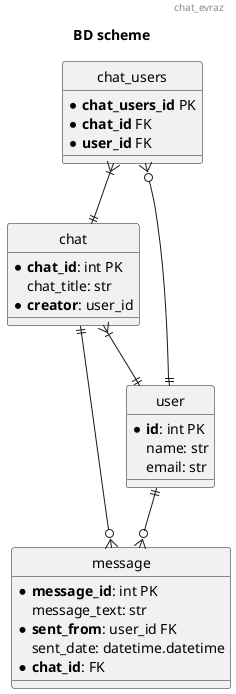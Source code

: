 @startuml
header  chat_evraz
title BD scheme

hide circle




entity message {
    * **message_id**: int PK
    message_text: str
    * **sent_from**: user_id FK
    sent_date: datetime.datetime
    * **chat_id**: FK
    }

entity chat {
    * **chat_id**: int PK
    chat_title: str
    * **creator**: user_id

}

entity user {
    * **id**: int PK
     name: str
     email: str
}


entity chat_users{
    * **chat_users_id** PK
    * **chat_id** FK
    * **user_id** FK
}

chat_users }o--|| user
chat_users }|--|| chat
user ||--o{ message
user ||-u-|{ chat

chat ||--o{ message
@enduml